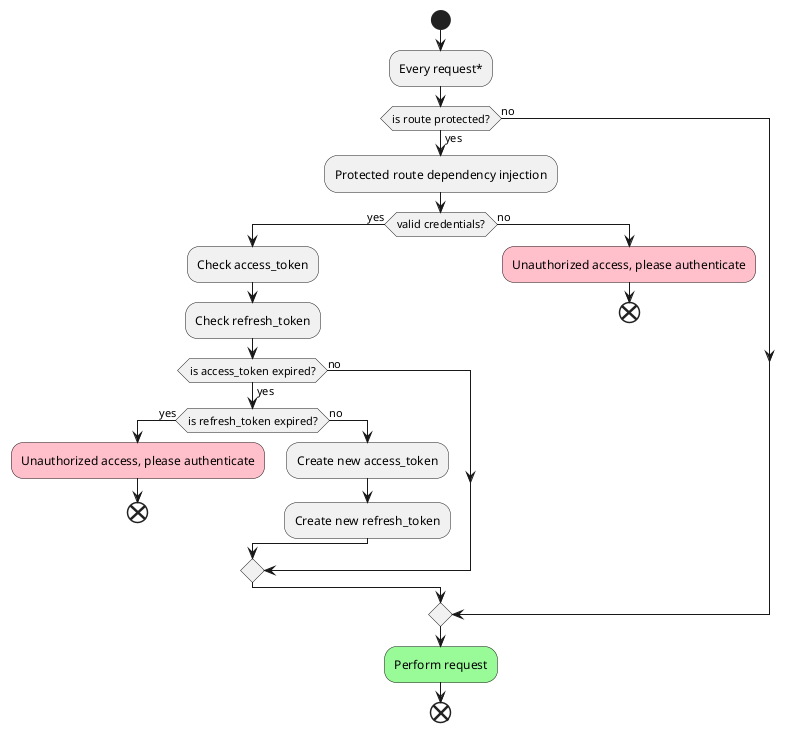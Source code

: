 @startuml user
  start
  :Every request*;
  if(is route protected?) then (yes)
    :Protected route dependency injection;
    if (valid credentials?) then (yes)
      :Check access_token;
      :Check refresh_token;
      if (is access_token expired?) then (yes)
        if (is refresh_token expired?) then (yes)
          #pink:Unauthorized access, please authenticate;
          end
        else (no)
          :Create new access_token;
          :Create new refresh_token;
        endif
      else (no)
      endif
    else (no)
      #pink:Unauthorized access, please authenticate;
      end
    endif
  else (no)
    
  endif
    #palegreen:Perform request;
  end
@enduml
